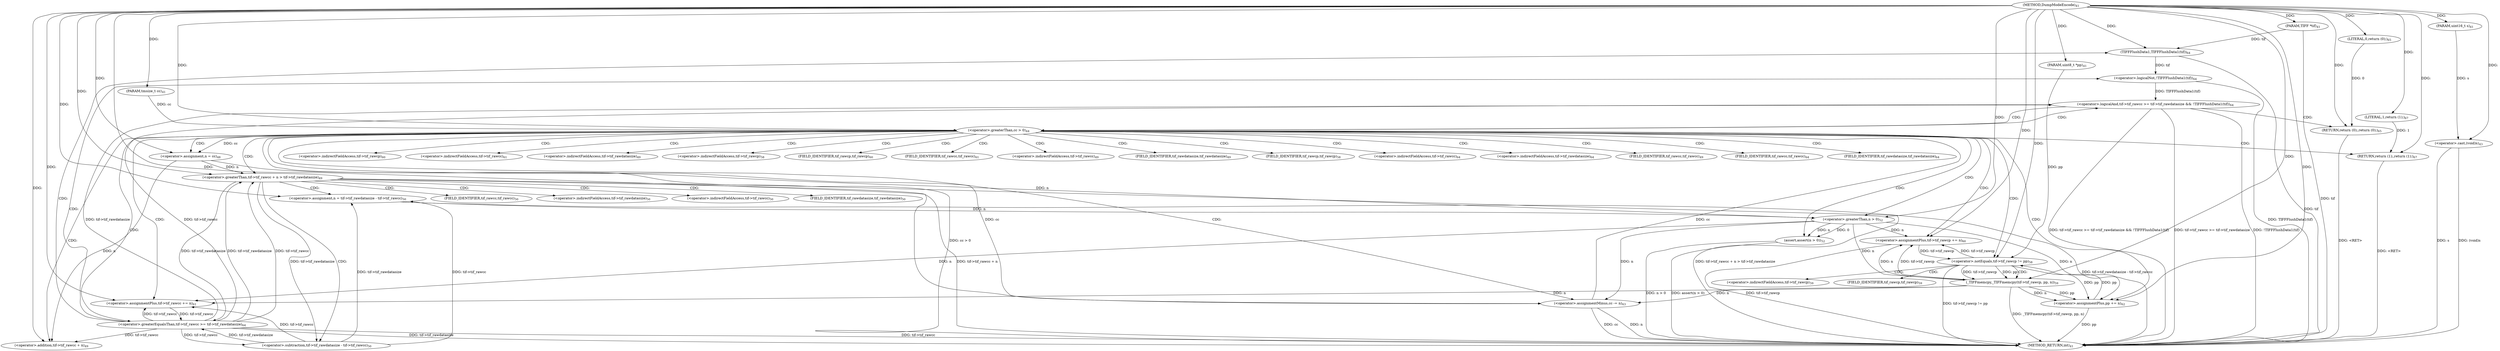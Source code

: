 digraph "DumpModeEncode" {  
"63696" [label = <(METHOD,DumpModeEncode)<SUB>41</SUB>> ]
"63784" [label = <(METHOD_RETURN,int)<SUB>41</SUB>> ]
"63697" [label = <(PARAM,TIFF *tif)<SUB>41</SUB>> ]
"63698" [label = <(PARAM,uint8_t *pp)<SUB>41</SUB>> ]
"63699" [label = <(PARAM,tmsize_t cc)<SUB>41</SUB>> ]
"63700" [label = <(PARAM,uint16_t s)<SUB>41</SUB>> ]
"63702" [label = <(&lt;operator&gt;.cast,(void)s)<SUB>43</SUB>> ]
"63782" [label = <(RETURN,return (1);,return (1);)<SUB>67</SUB>> ]
"63706" [label = <(&lt;operator&gt;.greaterThan,cc &gt; 0)<SUB>44</SUB>> ]
"63783" [label = <(LITERAL,1,return (1);)<SUB>67</SUB>> ]
"63711" [label = <(&lt;operator&gt;.assignment,n = cc)<SUB>48</SUB>> ]
"63734" [label = <(assert,assert(n &gt; 0))<SUB>52</SUB>> ]
"63751" [label = <(&lt;operator&gt;.assignmentPlus,tif-&gt;tif_rawcp += n)<SUB>60</SUB>> ]
"63756" [label = <(&lt;operator&gt;.assignmentPlus,tif-&gt;tif_rawcc += n)<SUB>61</SUB>> ]
"63761" [label = <(&lt;operator&gt;.assignmentPlus,pp += n)<SUB>62</SUB>> ]
"63764" [label = <(&lt;operator&gt;.assignmentMinus,cc -= n)<SUB>63</SUB>> ]
"63715" [label = <(&lt;operator&gt;.greaterThan,tif-&gt;tif_rawcc + n &gt; tif-&gt;tif_rawdatasize)<SUB>49</SUB>> ]
"63739" [label = <(&lt;operator&gt;.notEquals,tif-&gt;tif_rawcp != pp)<SUB>58</SUB>> ]
"63768" [label = <(&lt;operator&gt;.logicalAnd,tif-&gt;tif_rawcc &gt;= tif-&gt;tif_rawdatasize &amp;&amp; !TIFFFlushData1(tif))<SUB>64</SUB>> ]
"63725" [label = <(&lt;operator&gt;.assignment,n = tif-&gt;tif_rawdatasize - tif-&gt;tif_rawcc)<SUB>50</SUB>> ]
"63735" [label = <(&lt;operator&gt;.greaterThan,n &gt; 0)<SUB>52</SUB>> ]
"63745" [label = <(_TIFFmemcpy,_TIFFmemcpy(tif-&gt;tif_rawcp, pp, n))<SUB>59</SUB>> ]
"63780" [label = <(RETURN,return (0);,return (0);)<SUB>65</SUB>> ]
"63716" [label = <(&lt;operator&gt;.addition,tif-&gt;tif_rawcc + n)<SUB>49</SUB>> ]
"63769" [label = <(&lt;operator&gt;.greaterEqualsThan,tif-&gt;tif_rawcc &gt;= tif-&gt;tif_rawdatasize)<SUB>64</SUB>> ]
"63776" [label = <(&lt;operator&gt;.logicalNot,!TIFFFlushData1(tif))<SUB>64</SUB>> ]
"63781" [label = <(LITERAL,0,return (0);)<SUB>65</SUB>> ]
"63727" [label = <(&lt;operator&gt;.subtraction,tif-&gt;tif_rawdatasize - tif-&gt;tif_rawcc)<SUB>50</SUB>> ]
"63777" [label = <(TIFFFlushData1,TIFFFlushData1(tif))<SUB>64</SUB>> ]
"63752" [label = <(&lt;operator&gt;.indirectFieldAccess,tif-&gt;tif_rawcp)<SUB>60</SUB>> ]
"63757" [label = <(&lt;operator&gt;.indirectFieldAccess,tif-&gt;tif_rawcc)<SUB>61</SUB>> ]
"63721" [label = <(&lt;operator&gt;.indirectFieldAccess,tif-&gt;tif_rawdatasize)<SUB>49</SUB>> ]
"63740" [label = <(&lt;operator&gt;.indirectFieldAccess,tif-&gt;tif_rawcp)<SUB>58</SUB>> ]
"63754" [label = <(FIELD_IDENTIFIER,tif_rawcp,tif_rawcp)<SUB>60</SUB>> ]
"63759" [label = <(FIELD_IDENTIFIER,tif_rawcc,tif_rawcc)<SUB>61</SUB>> ]
"63717" [label = <(&lt;operator&gt;.indirectFieldAccess,tif-&gt;tif_rawcc)<SUB>49</SUB>> ]
"63723" [label = <(FIELD_IDENTIFIER,tif_rawdatasize,tif_rawdatasize)<SUB>49</SUB>> ]
"63742" [label = <(FIELD_IDENTIFIER,tif_rawcp,tif_rawcp)<SUB>58</SUB>> ]
"63746" [label = <(&lt;operator&gt;.indirectFieldAccess,tif-&gt;tif_rawcp)<SUB>59</SUB>> ]
"63770" [label = <(&lt;operator&gt;.indirectFieldAccess,tif-&gt;tif_rawcc)<SUB>64</SUB>> ]
"63773" [label = <(&lt;operator&gt;.indirectFieldAccess,tif-&gt;tif_rawdatasize)<SUB>64</SUB>> ]
"63719" [label = <(FIELD_IDENTIFIER,tif_rawcc,tif_rawcc)<SUB>49</SUB>> ]
"63728" [label = <(&lt;operator&gt;.indirectFieldAccess,tif-&gt;tif_rawdatasize)<SUB>50</SUB>> ]
"63731" [label = <(&lt;operator&gt;.indirectFieldAccess,tif-&gt;tif_rawcc)<SUB>50</SUB>> ]
"63748" [label = <(FIELD_IDENTIFIER,tif_rawcp,tif_rawcp)<SUB>59</SUB>> ]
"63772" [label = <(FIELD_IDENTIFIER,tif_rawcc,tif_rawcc)<SUB>64</SUB>> ]
"63775" [label = <(FIELD_IDENTIFIER,tif_rawdatasize,tif_rawdatasize)<SUB>64</SUB>> ]
"63730" [label = <(FIELD_IDENTIFIER,tif_rawdatasize,tif_rawdatasize)<SUB>50</SUB>> ]
"63733" [label = <(FIELD_IDENTIFIER,tif_rawcc,tif_rawcc)<SUB>50</SUB>> ]
  "63780" -> "63784"  [ label = "DDG: &lt;RET&gt;"] 
  "63782" -> "63784"  [ label = "DDG: &lt;RET&gt;"] 
  "63697" -> "63784"  [ label = "DDG: tif"] 
  "63702" -> "63784"  [ label = "DDG: s"] 
  "63702" -> "63784"  [ label = "DDG: (void)s"] 
  "63706" -> "63784"  [ label = "DDG: cc &gt; 0"] 
  "63715" -> "63784"  [ label = "DDG: tif-&gt;tif_rawcc + n"] 
  "63715" -> "63784"  [ label = "DDG: tif-&gt;tif_rawcc + n &gt; tif-&gt;tif_rawdatasize"] 
  "63725" -> "63784"  [ label = "DDG: tif-&gt;tif_rawdatasize - tif-&gt;tif_rawcc"] 
  "63734" -> "63784"  [ label = "DDG: n &gt; 0"] 
  "63734" -> "63784"  [ label = "DDG: assert(n &gt; 0)"] 
  "63739" -> "63784"  [ label = "DDG: tif-&gt;tif_rawcp != pp"] 
  "63745" -> "63784"  [ label = "DDG: _TIFFmemcpy(tif-&gt;tif_rawcp, pp, n)"] 
  "63751" -> "63784"  [ label = "DDG: tif-&gt;tif_rawcp"] 
  "63761" -> "63784"  [ label = "DDG: pp"] 
  "63764" -> "63784"  [ label = "DDG: cc"] 
  "63764" -> "63784"  [ label = "DDG: n"] 
  "63769" -> "63784"  [ label = "DDG: tif-&gt;tif_rawcc"] 
  "63769" -> "63784"  [ label = "DDG: tif-&gt;tif_rawdatasize"] 
  "63768" -> "63784"  [ label = "DDG: tif-&gt;tif_rawcc &gt;= tif-&gt;tif_rawdatasize"] 
  "63777" -> "63784"  [ label = "DDG: tif"] 
  "63776" -> "63784"  [ label = "DDG: TIFFFlushData1(tif)"] 
  "63768" -> "63784"  [ label = "DDG: !TIFFFlushData1(tif)"] 
  "63768" -> "63784"  [ label = "DDG: tif-&gt;tif_rawcc &gt;= tif-&gt;tif_rawdatasize &amp;&amp; !TIFFFlushData1(tif)"] 
  "63696" -> "63697"  [ label = "DDG: "] 
  "63696" -> "63698"  [ label = "DDG: "] 
  "63696" -> "63699"  [ label = "DDG: "] 
  "63696" -> "63700"  [ label = "DDG: "] 
  "63700" -> "63702"  [ label = "DDG: s"] 
  "63696" -> "63702"  [ label = "DDG: "] 
  "63783" -> "63782"  [ label = "DDG: 1"] 
  "63696" -> "63782"  [ label = "DDG: "] 
  "63696" -> "63783"  [ label = "DDG: "] 
  "63764" -> "63706"  [ label = "DDG: cc"] 
  "63699" -> "63706"  [ label = "DDG: cc"] 
  "63696" -> "63706"  [ label = "DDG: "] 
  "63706" -> "63711"  [ label = "DDG: cc"] 
  "63696" -> "63711"  [ label = "DDG: "] 
  "63735" -> "63751"  [ label = "DDG: n"] 
  "63745" -> "63751"  [ label = "DDG: n"] 
  "63696" -> "63751"  [ label = "DDG: "] 
  "63696" -> "63756"  [ label = "DDG: "] 
  "63735" -> "63756"  [ label = "DDG: n"] 
  "63745" -> "63756"  [ label = "DDG: n"] 
  "63696" -> "63761"  [ label = "DDG: "] 
  "63735" -> "63761"  [ label = "DDG: n"] 
  "63745" -> "63761"  [ label = "DDG: n"] 
  "63696" -> "63764"  [ label = "DDG: "] 
  "63735" -> "63764"  [ label = "DDG: n"] 
  "63745" -> "63764"  [ label = "DDG: n"] 
  "63735" -> "63734"  [ label = "DDG: n"] 
  "63735" -> "63734"  [ label = "DDG: 0"] 
  "63739" -> "63751"  [ label = "DDG: tif-&gt;tif_rawcp"] 
  "63745" -> "63751"  [ label = "DDG: tif-&gt;tif_rawcp"] 
  "63727" -> "63756"  [ label = "DDG: tif-&gt;tif_rawcc"] 
  "63769" -> "63756"  [ label = "DDG: tif-&gt;tif_rawcc"] 
  "63739" -> "63761"  [ label = "DDG: pp"] 
  "63745" -> "63761"  [ label = "DDG: pp"] 
  "63706" -> "63764"  [ label = "DDG: cc"] 
  "63769" -> "63715"  [ label = "DDG: tif-&gt;tif_rawcc"] 
  "63711" -> "63715"  [ label = "DDG: n"] 
  "63696" -> "63715"  [ label = "DDG: "] 
  "63769" -> "63715"  [ label = "DDG: tif-&gt;tif_rawdatasize"] 
  "63727" -> "63725"  [ label = "DDG: tif-&gt;tif_rawdatasize"] 
  "63727" -> "63725"  [ label = "DDG: tif-&gt;tif_rawcc"] 
  "63725" -> "63735"  [ label = "DDG: n"] 
  "63696" -> "63735"  [ label = "DDG: "] 
  "63711" -> "63735"  [ label = "DDG: n"] 
  "63751" -> "63739"  [ label = "DDG: tif-&gt;tif_rawcp"] 
  "63761" -> "63739"  [ label = "DDG: pp"] 
  "63698" -> "63739"  [ label = "DDG: pp"] 
  "63696" -> "63739"  [ label = "DDG: "] 
  "63769" -> "63768"  [ label = "DDG: tif-&gt;tif_rawcc"] 
  "63769" -> "63768"  [ label = "DDG: tif-&gt;tif_rawdatasize"] 
  "63776" -> "63768"  [ label = "DDG: TIFFFlushData1(tif)"] 
  "63781" -> "63780"  [ label = "DDG: 0"] 
  "63696" -> "63780"  [ label = "DDG: "] 
  "63769" -> "63716"  [ label = "DDG: tif-&gt;tif_rawcc"] 
  "63711" -> "63716"  [ label = "DDG: n"] 
  "63696" -> "63716"  [ label = "DDG: "] 
  "63696" -> "63725"  [ label = "DDG: "] 
  "63739" -> "63745"  [ label = "DDG: tif-&gt;tif_rawcp"] 
  "63739" -> "63745"  [ label = "DDG: pp"] 
  "63696" -> "63745"  [ label = "DDG: "] 
  "63735" -> "63745"  [ label = "DDG: n"] 
  "63756" -> "63769"  [ label = "DDG: tif-&gt;tif_rawcc"] 
  "63715" -> "63769"  [ label = "DDG: tif-&gt;tif_rawdatasize"] 
  "63727" -> "63769"  [ label = "DDG: tif-&gt;tif_rawdatasize"] 
  "63777" -> "63776"  [ label = "DDG: tif"] 
  "63696" -> "63781"  [ label = "DDG: "] 
  "63715" -> "63727"  [ label = "DDG: tif-&gt;tif_rawdatasize"] 
  "63769" -> "63727"  [ label = "DDG: tif-&gt;tif_rawcc"] 
  "63697" -> "63777"  [ label = "DDG: tif"] 
  "63696" -> "63777"  [ label = "DDG: "] 
  "63706" -> "63764"  [ label = "CDG: "] 
  "63706" -> "63717"  [ label = "CDG: "] 
  "63706" -> "63742"  [ label = "CDG: "] 
  "63706" -> "63721"  [ label = "CDG: "] 
  "63706" -> "63782"  [ label = "CDG: "] 
  "63706" -> "63735"  [ label = "CDG: "] 
  "63706" -> "63711"  [ label = "CDG: "] 
  "63706" -> "63775"  [ label = "CDG: "] 
  "63706" -> "63773"  [ label = "CDG: "] 
  "63706" -> "63772"  [ label = "CDG: "] 
  "63706" -> "63756"  [ label = "CDG: "] 
  "63706" -> "63768"  [ label = "CDG: "] 
  "63706" -> "63754"  [ label = "CDG: "] 
  "63706" -> "63716"  [ label = "CDG: "] 
  "63706" -> "63752"  [ label = "CDG: "] 
  "63706" -> "63769"  [ label = "CDG: "] 
  "63706" -> "63757"  [ label = "CDG: "] 
  "63706" -> "63761"  [ label = "CDG: "] 
  "63706" -> "63740"  [ label = "CDG: "] 
  "63706" -> "63739"  [ label = "CDG: "] 
  "63706" -> "63719"  [ label = "CDG: "] 
  "63706" -> "63715"  [ label = "CDG: "] 
  "63706" -> "63734"  [ label = "CDG: "] 
  "63706" -> "63751"  [ label = "CDG: "] 
  "63706" -> "63770"  [ label = "CDG: "] 
  "63706" -> "63759"  [ label = "CDG: "] 
  "63706" -> "63723"  [ label = "CDG: "] 
  "63715" -> "63733"  [ label = "CDG: "] 
  "63715" -> "63725"  [ label = "CDG: "] 
  "63715" -> "63730"  [ label = "CDG: "] 
  "63715" -> "63731"  [ label = "CDG: "] 
  "63715" -> "63728"  [ label = "CDG: "] 
  "63715" -> "63727"  [ label = "CDG: "] 
  "63739" -> "63748"  [ label = "CDG: "] 
  "63739" -> "63746"  [ label = "CDG: "] 
  "63739" -> "63745"  [ label = "CDG: "] 
  "63768" -> "63780"  [ label = "CDG: "] 
  "63768" -> "63706"  [ label = "CDG: "] 
  "63769" -> "63776"  [ label = "CDG: "] 
  "63769" -> "63777"  [ label = "CDG: "] 
}
